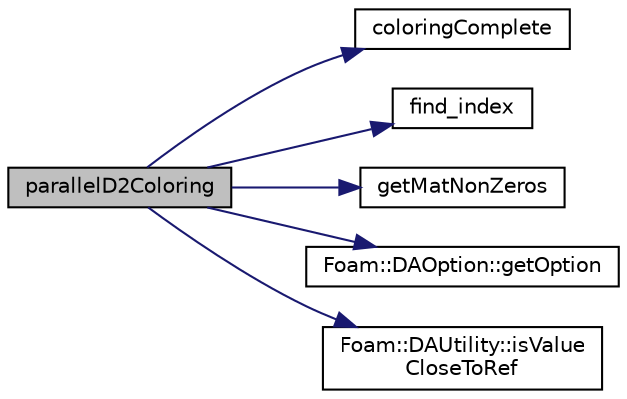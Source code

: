 digraph "parallelD2Coloring"
{
  bgcolor="transparent";
  edge [fontname="Helvetica",fontsize="10",labelfontname="Helvetica",labelfontsize="10"];
  node [fontname="Helvetica",fontsize="10",shape=record];
  rankdir="LR";
  Node41 [label="parallelD2Coloring",height=0.2,width=0.4,color="black", fillcolor="grey75", style="filled", fontcolor="black"];
  Node41 -> Node42 [color="midnightblue",fontsize="10",style="solid",fontname="Helvetica"];
  Node42 [label="coloringComplete",height=0.2,width=0.4,color="black",URL="$classFoam_1_1DAColoring.html#aadb82906897a2a1e3a485300696c2578",tooltip="check if there is non-colored columns "];
  Node41 -> Node43 [color="midnightblue",fontsize="10",style="solid",fontname="Helvetica"];
  Node43 [label="find_index",height=0.2,width=0.4,color="black",URL="$classFoam_1_1DAColoring.html#adc05c09e9f68d34f559039d9d150abdb",tooltip="find the index of a prescribed value in an array "];
  Node41 -> Node44 [color="midnightblue",fontsize="10",style="solid",fontname="Helvetica"];
  Node44 [label="getMatNonZeros",height=0.2,width=0.4,color="black",URL="$classFoam_1_1DAColoring.html#acd6aa8b9966612ea3cf0d2c0b4e8fb0e",tooltip="number of non-zero elements in a matrix "];
  Node41 -> Node45 [color="midnightblue",fontsize="10",style="solid",fontname="Helvetica"];
  Node45 [label="Foam::DAOption::getOption",height=0.2,width=0.4,color="black",URL="$classFoam_1_1DAOption.html#a4d6d2622f32c466e367526f5cc05d0fb",tooltip="get an option from subDict and key "];
  Node41 -> Node46 [color="midnightblue",fontsize="10",style="solid",fontname="Helvetica"];
  Node46 [label="Foam::DAUtility::isValue\lCloseToRef",height=0.2,width=0.4,color="black",URL="$classFoam_1_1DAUtility.html#a0d5ee91324e62c0fcd4be6cded2399f8",tooltip="check whether a value is close to a reference value by a tolerance "];
}
